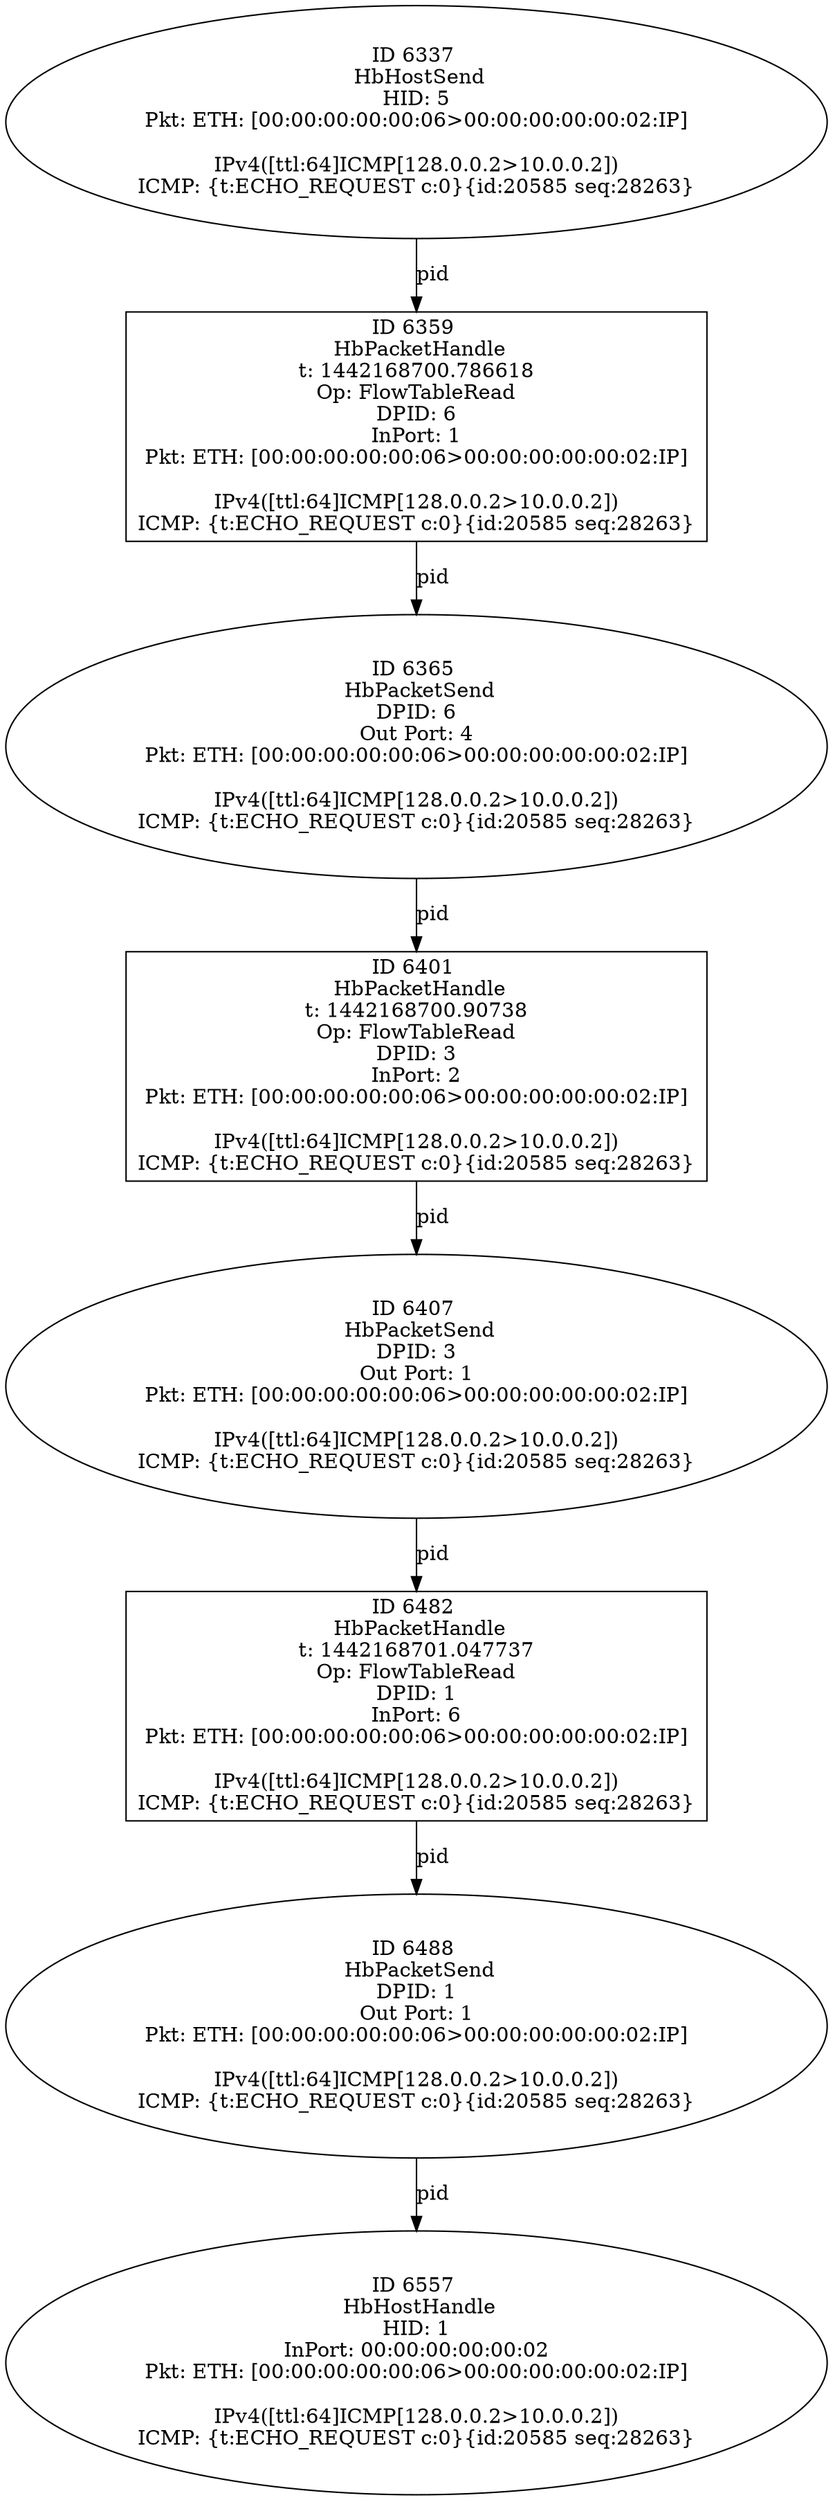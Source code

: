 strict digraph G {
6337 [shape=oval, event=<hb_events.HbHostSend object at 0x108222650>, label="ID 6337 
 HbHostSend
HID: 5
Pkt: ETH: [00:00:00:00:00:06>00:00:00:00:00:02:IP]

IPv4([ttl:64]ICMP[128.0.0.2>10.0.0.2])
ICMP: {t:ECHO_REQUEST c:0}{id:20585 seq:28263}"];
6365 [shape=oval, event=<hb_events.HbPacketSend object at 0x108230550>, label="ID 6365 
 HbPacketSend
DPID: 6
Out Port: 4
Pkt: ETH: [00:00:00:00:00:06>00:00:00:00:00:02:IP]

IPv4([ttl:64]ICMP[128.0.0.2>10.0.0.2])
ICMP: {t:ECHO_REQUEST c:0}{id:20585 seq:28263}"];
6401 [shape=box, event=<hb_events.HbPacketHandle object at 0x108254b90>, label="ID 6401 
 HbPacketHandle
t: 1442168700.90738
Op: FlowTableRead
DPID: 3
InPort: 2
Pkt: ETH: [00:00:00:00:00:06>00:00:00:00:00:02:IP]

IPv4([ttl:64]ICMP[128.0.0.2>10.0.0.2])
ICMP: {t:ECHO_REQUEST c:0}{id:20585 seq:28263}"];
6407 [shape=oval, event=<hb_events.HbPacketSend object at 0x10825b550>, label="ID 6407 
 HbPacketSend
DPID: 3
Out Port: 1
Pkt: ETH: [00:00:00:00:00:06>00:00:00:00:00:02:IP]

IPv4([ttl:64]ICMP[128.0.0.2>10.0.0.2])
ICMP: {t:ECHO_REQUEST c:0}{id:20585 seq:28263}"];
6488 [shape=oval, event=<hb_events.HbPacketSend object at 0x10829c590>, label="ID 6488 
 HbPacketSend
DPID: 1
Out Port: 1
Pkt: ETH: [00:00:00:00:00:06>00:00:00:00:00:02:IP]

IPv4([ttl:64]ICMP[128.0.0.2>10.0.0.2])
ICMP: {t:ECHO_REQUEST c:0}{id:20585 seq:28263}"];
6482 [shape=box, event=<hb_events.HbPacketHandle object at 0x10829c1d0>, label="ID 6482 
 HbPacketHandle
t: 1442168701.047737
Op: FlowTableRead
DPID: 1
InPort: 6
Pkt: ETH: [00:00:00:00:00:06>00:00:00:00:00:02:IP]

IPv4([ttl:64]ICMP[128.0.0.2>10.0.0.2])
ICMP: {t:ECHO_REQUEST c:0}{id:20585 seq:28263}"];
6359 [shape=box, event=<hb_events.HbPacketHandle object at 0x108230110>, label="ID 6359 
 HbPacketHandle
t: 1442168700.786618
Op: FlowTableRead
DPID: 6
InPort: 1
Pkt: ETH: [00:00:00:00:00:06>00:00:00:00:00:02:IP]

IPv4([ttl:64]ICMP[128.0.0.2>10.0.0.2])
ICMP: {t:ECHO_REQUEST c:0}{id:20585 seq:28263}"];
6557 [shape=oval, event=<hb_events.HbHostHandle object at 0x1082e2510>, label="ID 6557 
 HbHostHandle
HID: 1
InPort: 00:00:00:00:00:02
Pkt: ETH: [00:00:00:00:00:06>00:00:00:00:00:02:IP]

IPv4([ttl:64]ICMP[128.0.0.2>10.0.0.2])
ICMP: {t:ECHO_REQUEST c:0}{id:20585 seq:28263}"];
6337 -> 6359  [rel=pid, label=pid];
6407 -> 6482  [rel=pid, label=pid];
6401 -> 6407  [rel=pid, label=pid];
6365 -> 6401  [rel=pid, label=pid];
6482 -> 6488  [rel=pid, label=pid];
6359 -> 6365  [rel=pid, label=pid];
6488 -> 6557  [rel=pid, label=pid];
}
